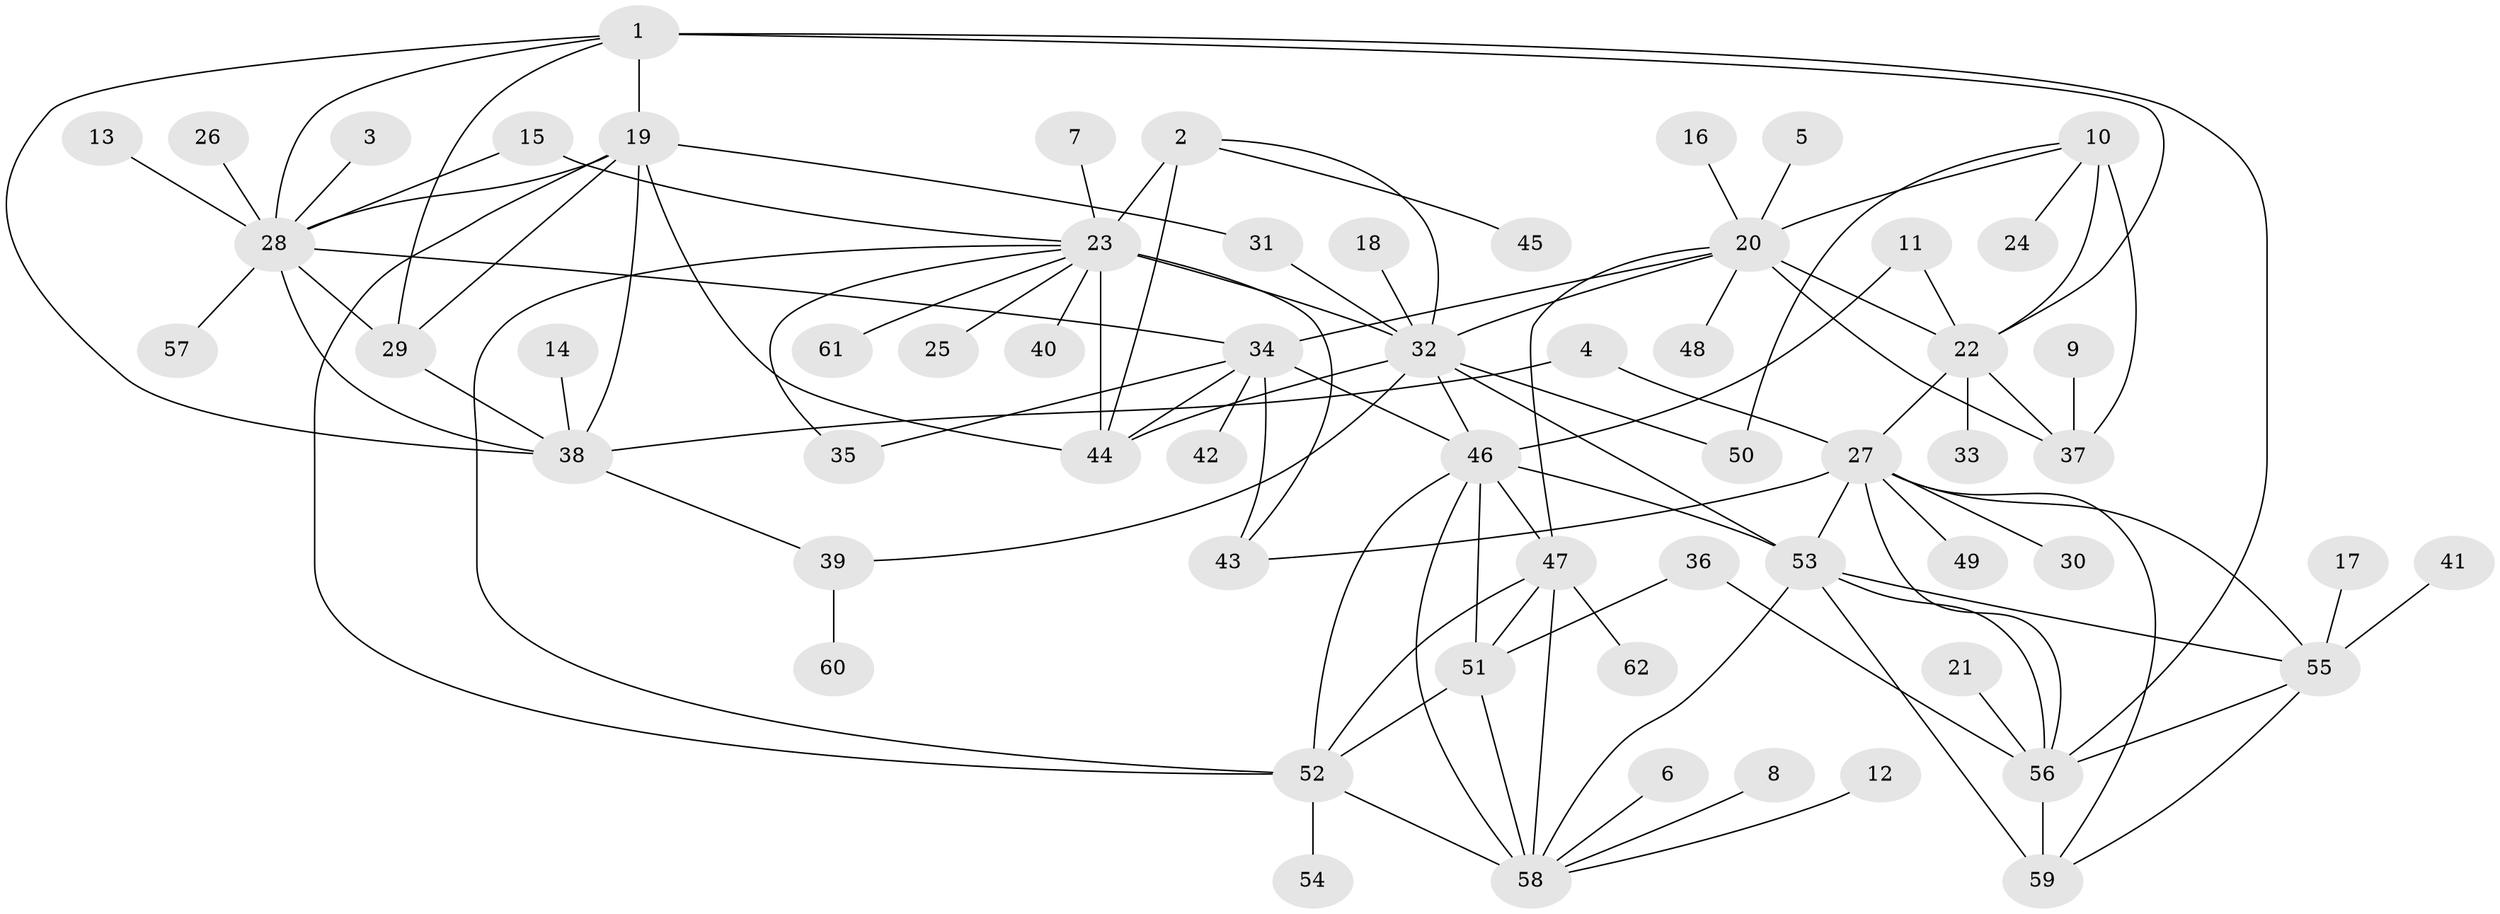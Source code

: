 // original degree distribution, {7: 0.04838709677419355, 12: 0.008064516129032258, 11: 0.016129032258064516, 9: 0.024193548387096774, 6: 0.08064516129032258, 8: 0.016129032258064516, 10: 0.024193548387096774, 13: 0.024193548387096774, 14: 0.008064516129032258, 3: 0.056451612903225805, 2: 0.12096774193548387, 1: 0.5564516129032258, 4: 0.016129032258064516}
// Generated by graph-tools (version 1.1) at 2025/02/03/09/25 03:02:47]
// undirected, 62 vertices, 106 edges
graph export_dot {
graph [start="1"]
  node [color=gray90,style=filled];
  1;
  2;
  3;
  4;
  5;
  6;
  7;
  8;
  9;
  10;
  11;
  12;
  13;
  14;
  15;
  16;
  17;
  18;
  19;
  20;
  21;
  22;
  23;
  24;
  25;
  26;
  27;
  28;
  29;
  30;
  31;
  32;
  33;
  34;
  35;
  36;
  37;
  38;
  39;
  40;
  41;
  42;
  43;
  44;
  45;
  46;
  47;
  48;
  49;
  50;
  51;
  52;
  53;
  54;
  55;
  56;
  57;
  58;
  59;
  60;
  61;
  62;
  1 -- 19 [weight=2.0];
  1 -- 22 [weight=1.0];
  1 -- 28 [weight=1.0];
  1 -- 29 [weight=1.0];
  1 -- 38 [weight=1.0];
  1 -- 56 [weight=1.0];
  2 -- 23 [weight=2.0];
  2 -- 32 [weight=1.0];
  2 -- 44 [weight=2.0];
  2 -- 45 [weight=1.0];
  3 -- 28 [weight=1.0];
  4 -- 27 [weight=1.0];
  4 -- 38 [weight=1.0];
  5 -- 20 [weight=1.0];
  6 -- 58 [weight=1.0];
  7 -- 23 [weight=1.0];
  8 -- 58 [weight=1.0];
  9 -- 37 [weight=1.0];
  10 -- 20 [weight=2.0];
  10 -- 22 [weight=4.0];
  10 -- 24 [weight=1.0];
  10 -- 37 [weight=2.0];
  10 -- 50 [weight=1.0];
  11 -- 22 [weight=1.0];
  11 -- 46 [weight=1.0];
  12 -- 58 [weight=1.0];
  13 -- 28 [weight=1.0];
  14 -- 38 [weight=1.0];
  15 -- 23 [weight=1.0];
  15 -- 28 [weight=1.0];
  16 -- 20 [weight=1.0];
  17 -- 55 [weight=1.0];
  18 -- 32 [weight=1.0];
  19 -- 28 [weight=2.0];
  19 -- 29 [weight=2.0];
  19 -- 31 [weight=1.0];
  19 -- 38 [weight=2.0];
  19 -- 44 [weight=1.0];
  19 -- 52 [weight=1.0];
  20 -- 22 [weight=2.0];
  20 -- 32 [weight=1.0];
  20 -- 34 [weight=1.0];
  20 -- 37 [weight=1.0];
  20 -- 47 [weight=1.0];
  20 -- 48 [weight=1.0];
  21 -- 56 [weight=1.0];
  22 -- 27 [weight=1.0];
  22 -- 33 [weight=1.0];
  22 -- 37 [weight=2.0];
  23 -- 25 [weight=1.0];
  23 -- 32 [weight=2.0];
  23 -- 35 [weight=1.0];
  23 -- 40 [weight=1.0];
  23 -- 43 [weight=1.0];
  23 -- 44 [weight=4.0];
  23 -- 52 [weight=1.0];
  23 -- 61 [weight=1.0];
  26 -- 28 [weight=1.0];
  27 -- 30 [weight=1.0];
  27 -- 43 [weight=1.0];
  27 -- 49 [weight=1.0];
  27 -- 53 [weight=2.0];
  27 -- 55 [weight=1.0];
  27 -- 56 [weight=1.0];
  27 -- 59 [weight=1.0];
  28 -- 29 [weight=1.0];
  28 -- 34 [weight=1.0];
  28 -- 38 [weight=1.0];
  28 -- 57 [weight=1.0];
  29 -- 38 [weight=1.0];
  31 -- 32 [weight=1.0];
  32 -- 39 [weight=1.0];
  32 -- 44 [weight=2.0];
  32 -- 46 [weight=1.0];
  32 -- 50 [weight=1.0];
  32 -- 53 [weight=1.0];
  34 -- 35 [weight=1.0];
  34 -- 42 [weight=1.0];
  34 -- 43 [weight=1.0];
  34 -- 44 [weight=1.0];
  34 -- 46 [weight=1.0];
  36 -- 51 [weight=1.0];
  36 -- 56 [weight=2.0];
  38 -- 39 [weight=1.0];
  39 -- 60 [weight=1.0];
  41 -- 55 [weight=1.0];
  46 -- 47 [weight=1.0];
  46 -- 51 [weight=2.0];
  46 -- 52 [weight=1.0];
  46 -- 53 [weight=1.0];
  46 -- 58 [weight=1.0];
  47 -- 51 [weight=2.0];
  47 -- 52 [weight=1.0];
  47 -- 58 [weight=1.0];
  47 -- 62 [weight=1.0];
  51 -- 52 [weight=2.0];
  51 -- 58 [weight=2.0];
  52 -- 54 [weight=1.0];
  52 -- 58 [weight=1.0];
  53 -- 55 [weight=2.0];
  53 -- 56 [weight=2.0];
  53 -- 58 [weight=1.0];
  53 -- 59 [weight=2.0];
  55 -- 56 [weight=1.0];
  55 -- 59 [weight=1.0];
  56 -- 59 [weight=1.0];
}
